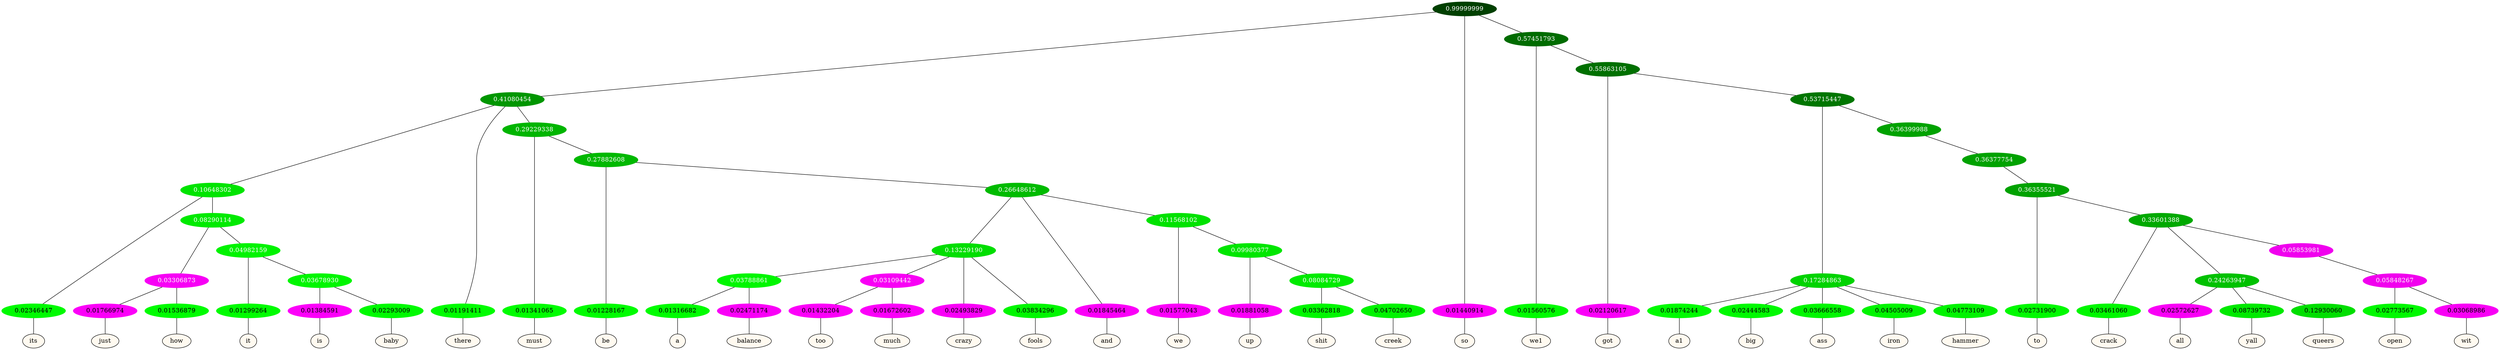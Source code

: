 graph {
	node [format=png height=0.15 nodesep=0.001 ordering=out overlap=prism overlap_scaling=0.01 ranksep=0.001 ratio=0.2 style=filled width=0.15]
	{
		rank=same
		a_w_9 [label=its color=black fillcolor=floralwhite style="filled,solid"]
		a_w_21 [label=just color=black fillcolor=floralwhite style="filled,solid"]
		a_w_22 [label=how color=black fillcolor=floralwhite style="filled,solid"]
		a_w_23 [label=it color=black fillcolor=floralwhite style="filled,solid"]
		a_w_34 [label=is color=black fillcolor=floralwhite style="filled,solid"]
		a_w_35 [label=baby color=black fillcolor=floralwhite style="filled,solid"]
		a_w_5 [label=there color=black fillcolor=floralwhite style="filled,solid"]
		a_w_11 [label=must color=black fillcolor=floralwhite style="filled,solid"]
		a_w_17 [label=be color=black fillcolor=floralwhite style="filled,solid"]
		a_w_43 [label=a color=black fillcolor=floralwhite style="filled,solid"]
		a_w_44 [label=balance color=black fillcolor=floralwhite style="filled,solid"]
		a_w_45 [label=too color=black fillcolor=floralwhite style="filled,solid"]
		a_w_46 [label=much color=black fillcolor=floralwhite style="filled,solid"]
		a_w_38 [label=crazy color=black fillcolor=floralwhite style="filled,solid"]
		a_w_39 [label=fools color=black fillcolor=floralwhite style="filled,solid"]
		a_w_26 [label=and color=black fillcolor=floralwhite style="filled,solid"]
		a_w_40 [label=we color=black fillcolor=floralwhite style="filled,solid"]
		a_w_47 [label=up color=black fillcolor=floralwhite style="filled,solid"]
		a_w_51 [label=shit color=black fillcolor=floralwhite style="filled,solid"]
		a_w_52 [label=creek color=black fillcolor=floralwhite style="filled,solid"]
		a_w_2 [label=so color=black fillcolor=floralwhite style="filled,solid"]
		a_w_7 [label=we1 color=black fillcolor=floralwhite style="filled,solid"]
		a_w_13 [label=got color=black fillcolor=floralwhite style="filled,solid"]
		a_w_28 [label=a1 color=black fillcolor=floralwhite style="filled,solid"]
		a_w_29 [label=big color=black fillcolor=floralwhite style="filled,solid"]
		a_w_30 [label=ass color=black fillcolor=floralwhite style="filled,solid"]
		a_w_31 [label=iron color=black fillcolor=floralwhite style="filled,solid"]
		a_w_32 [label=hammer color=black fillcolor=floralwhite style="filled,solid"]
		a_w_49 [label=to color=black fillcolor=floralwhite style="filled,solid"]
		a_w_53 [label=crack color=black fillcolor=floralwhite style="filled,solid"]
		a_w_56 [label=all color=black fillcolor=floralwhite style="filled,solid"]
		a_w_57 [label=yall color=black fillcolor=floralwhite style="filled,solid"]
		a_w_58 [label=queers color=black fillcolor=floralwhite style="filled,solid"]
		a_w_60 [label=open color=black fillcolor=floralwhite style="filled,solid"]
		a_w_61 [label=wit color=black fillcolor=floralwhite style="filled,solid"]
	}
	a_n_9 -- a_w_9
	a_n_21 -- a_w_21
	a_n_22 -- a_w_22
	a_n_23 -- a_w_23
	a_n_34 -- a_w_34
	a_n_35 -- a_w_35
	a_n_5 -- a_w_5
	a_n_11 -- a_w_11
	a_n_17 -- a_w_17
	a_n_43 -- a_w_43
	a_n_44 -- a_w_44
	a_n_45 -- a_w_45
	a_n_46 -- a_w_46
	a_n_38 -- a_w_38
	a_n_39 -- a_w_39
	a_n_26 -- a_w_26
	a_n_40 -- a_w_40
	a_n_47 -- a_w_47
	a_n_51 -- a_w_51
	a_n_52 -- a_w_52
	a_n_2 -- a_w_2
	a_n_7 -- a_w_7
	a_n_13 -- a_w_13
	a_n_28 -- a_w_28
	a_n_29 -- a_w_29
	a_n_30 -- a_w_30
	a_n_31 -- a_w_31
	a_n_32 -- a_w_32
	a_n_49 -- a_w_49
	a_n_53 -- a_w_53
	a_n_56 -- a_w_56
	a_n_57 -- a_w_57
	a_n_58 -- a_w_58
	a_n_60 -- a_w_60
	a_n_61 -- a_w_61
	{
		rank=same
		a_n_9 [label=0.02346447 color="0.334 1.000 0.977" fontcolor=black]
		a_n_21 [label=0.01766974 color="0.835 1.000 0.982" fontcolor=black]
		a_n_22 [label=0.01536879 color="0.334 1.000 0.985" fontcolor=black]
		a_n_23 [label=0.01299264 color="0.334 1.000 0.987" fontcolor=black]
		a_n_34 [label=0.01384591 color="0.835 1.000 0.986" fontcolor=black]
		a_n_35 [label=0.02293009 color="0.334 1.000 0.977" fontcolor=black]
		a_n_5 [label=0.01191411 color="0.334 1.000 0.988" fontcolor=black]
		a_n_11 [label=0.01341065 color="0.334 1.000 0.987" fontcolor=black]
		a_n_17 [label=0.01228167 color="0.334 1.000 0.988" fontcolor=black]
		a_n_43 [label=0.01316682 color="0.334 1.000 0.987" fontcolor=black]
		a_n_44 [label=0.02471174 color="0.835 1.000 0.975" fontcolor=black]
		a_n_45 [label=0.01432204 color="0.835 1.000 0.986" fontcolor=black]
		a_n_46 [label=0.01672602 color="0.835 1.000 0.983" fontcolor=black]
		a_n_38 [label=0.02493829 color="0.835 1.000 0.975" fontcolor=black]
		a_n_39 [label=0.03834296 color="0.334 1.000 0.962" fontcolor=black]
		a_n_26 [label=0.01845464 color="0.835 1.000 0.982" fontcolor=black]
		a_n_40 [label=0.01577043 color="0.835 1.000 0.984" fontcolor=black]
		a_n_47 [label=0.01881058 color="0.835 1.000 0.981" fontcolor=black]
		a_n_51 [label=0.03362818 color="0.334 1.000 0.966" fontcolor=black]
		a_n_52 [label=0.04702650 color="0.334 1.000 0.953" fontcolor=black]
		a_n_2 [label=0.01440914 color="0.835 1.000 0.986" fontcolor=black]
		a_n_7 [label=0.01560576 color="0.334 1.000 0.984" fontcolor=black]
		a_n_13 [label=0.02120617 color="0.835 1.000 0.979" fontcolor=black]
		a_n_28 [label=0.01874244 color="0.334 1.000 0.981" fontcolor=black]
		a_n_29 [label=0.02444583 color="0.334 1.000 0.976" fontcolor=black]
		a_n_30 [label=0.03666558 color="0.334 1.000 0.963" fontcolor=black]
		a_n_31 [label=0.04505009 color="0.334 1.000 0.955" fontcolor=black]
		a_n_32 [label=0.04773109 color="0.334 1.000 0.952" fontcolor=black]
		a_n_49 [label=0.02731900 color="0.334 1.000 0.973" fontcolor=black]
		a_n_53 [label=0.03461060 color="0.334 1.000 0.965" fontcolor=black]
		a_n_56 [label=0.02572627 color="0.835 1.000 0.974" fontcolor=black]
		a_n_57 [label=0.08739732 color="0.334 1.000 0.913" fontcolor=black]
		a_n_58 [label=0.12930060 color="0.334 1.000 0.871" fontcolor=black]
		a_n_60 [label=0.02773567 color="0.334 1.000 0.972" fontcolor=black]
		a_n_61 [label=0.03068986 color="0.835 1.000 0.969" fontcolor=black]
	}
	a_n_0 [label=0.99999999 color="0.334 1.000 0.250" fontcolor=grey99]
	a_n_1 [label=0.41080454 color="0.334 1.000 0.589" fontcolor=grey99]
	a_n_0 -- a_n_1
	a_n_0 -- a_n_2
	a_n_3 [label=0.57451793 color="0.334 1.000 0.425" fontcolor=grey99]
	a_n_0 -- a_n_3
	a_n_4 [label=0.10648302 color="0.334 1.000 0.894" fontcolor=grey99]
	a_n_1 -- a_n_4
	a_n_1 -- a_n_5
	a_n_6 [label=0.29229338 color="0.334 1.000 0.708" fontcolor=grey99]
	a_n_1 -- a_n_6
	a_n_3 -- a_n_7
	a_n_8 [label=0.55863105 color="0.334 1.000 0.441" fontcolor=grey99]
	a_n_3 -- a_n_8
	a_n_4 -- a_n_9
	a_n_10 [label=0.08290114 color="0.334 1.000 0.917" fontcolor=grey99]
	a_n_4 -- a_n_10
	a_n_6 -- a_n_11
	a_n_12 [label=0.27882608 color="0.334 1.000 0.721" fontcolor=grey99]
	a_n_6 -- a_n_12
	a_n_8 -- a_n_13
	a_n_14 [label=0.53715447 color="0.334 1.000 0.463" fontcolor=grey99]
	a_n_8 -- a_n_14
	a_n_15 [label=0.03306873 color="0.835 1.000 0.967" fontcolor=grey99]
	a_n_10 -- a_n_15
	a_n_16 [label=0.04982159 color="0.334 1.000 0.950" fontcolor=grey99]
	a_n_10 -- a_n_16
	a_n_12 -- a_n_17
	a_n_18 [label=0.26648612 color="0.334 1.000 0.734" fontcolor=grey99]
	a_n_12 -- a_n_18
	a_n_19 [label=0.17284863 color="0.334 1.000 0.827" fontcolor=grey99]
	a_n_14 -- a_n_19
	a_n_20 [label=0.36399988 color="0.334 1.000 0.636" fontcolor=grey99]
	a_n_14 -- a_n_20
	a_n_15 -- a_n_21
	a_n_15 -- a_n_22
	a_n_16 -- a_n_23
	a_n_24 [label=0.03678930 color="0.334 1.000 0.963" fontcolor=grey99]
	a_n_16 -- a_n_24
	a_n_25 [label=0.13229190 color="0.334 1.000 0.868" fontcolor=grey99]
	a_n_18 -- a_n_25
	a_n_18 -- a_n_26
	a_n_27 [label=0.11568102 color="0.334 1.000 0.884" fontcolor=grey99]
	a_n_18 -- a_n_27
	a_n_19 -- a_n_28
	a_n_19 -- a_n_29
	a_n_19 -- a_n_30
	a_n_19 -- a_n_31
	a_n_19 -- a_n_32
	a_n_33 [label=0.36377754 color="0.334 1.000 0.636" fontcolor=grey99]
	a_n_20 -- a_n_33
	a_n_24 -- a_n_34
	a_n_24 -- a_n_35
	a_n_36 [label=0.03788861 color="0.334 1.000 0.962" fontcolor=grey99]
	a_n_25 -- a_n_36
	a_n_37 [label=0.03109442 color="0.835 1.000 0.969" fontcolor=grey99]
	a_n_25 -- a_n_37
	a_n_25 -- a_n_38
	a_n_25 -- a_n_39
	a_n_27 -- a_n_40
	a_n_41 [label=0.09980377 color="0.334 1.000 0.900" fontcolor=grey99]
	a_n_27 -- a_n_41
	a_n_42 [label=0.36355521 color="0.334 1.000 0.636" fontcolor=grey99]
	a_n_33 -- a_n_42
	a_n_36 -- a_n_43
	a_n_36 -- a_n_44
	a_n_37 -- a_n_45
	a_n_37 -- a_n_46
	a_n_41 -- a_n_47
	a_n_48 [label=0.08084729 color="0.334 1.000 0.919" fontcolor=grey99]
	a_n_41 -- a_n_48
	a_n_42 -- a_n_49
	a_n_50 [label=0.33601388 color="0.334 1.000 0.664" fontcolor=grey99]
	a_n_42 -- a_n_50
	a_n_48 -- a_n_51
	a_n_48 -- a_n_52
	a_n_50 -- a_n_53
	a_n_54 [label=0.24263947 color="0.334 1.000 0.757" fontcolor=grey99]
	a_n_50 -- a_n_54
	a_n_55 [label=0.05853981 color="0.835 1.000 0.941" fontcolor=grey99]
	a_n_50 -- a_n_55
	a_n_54 -- a_n_56
	a_n_54 -- a_n_57
	a_n_54 -- a_n_58
	a_n_59 [label=0.05848267 color="0.835 1.000 0.942" fontcolor=grey99]
	a_n_55 -- a_n_59
	a_n_59 -- a_n_60
	a_n_59 -- a_n_61
}
